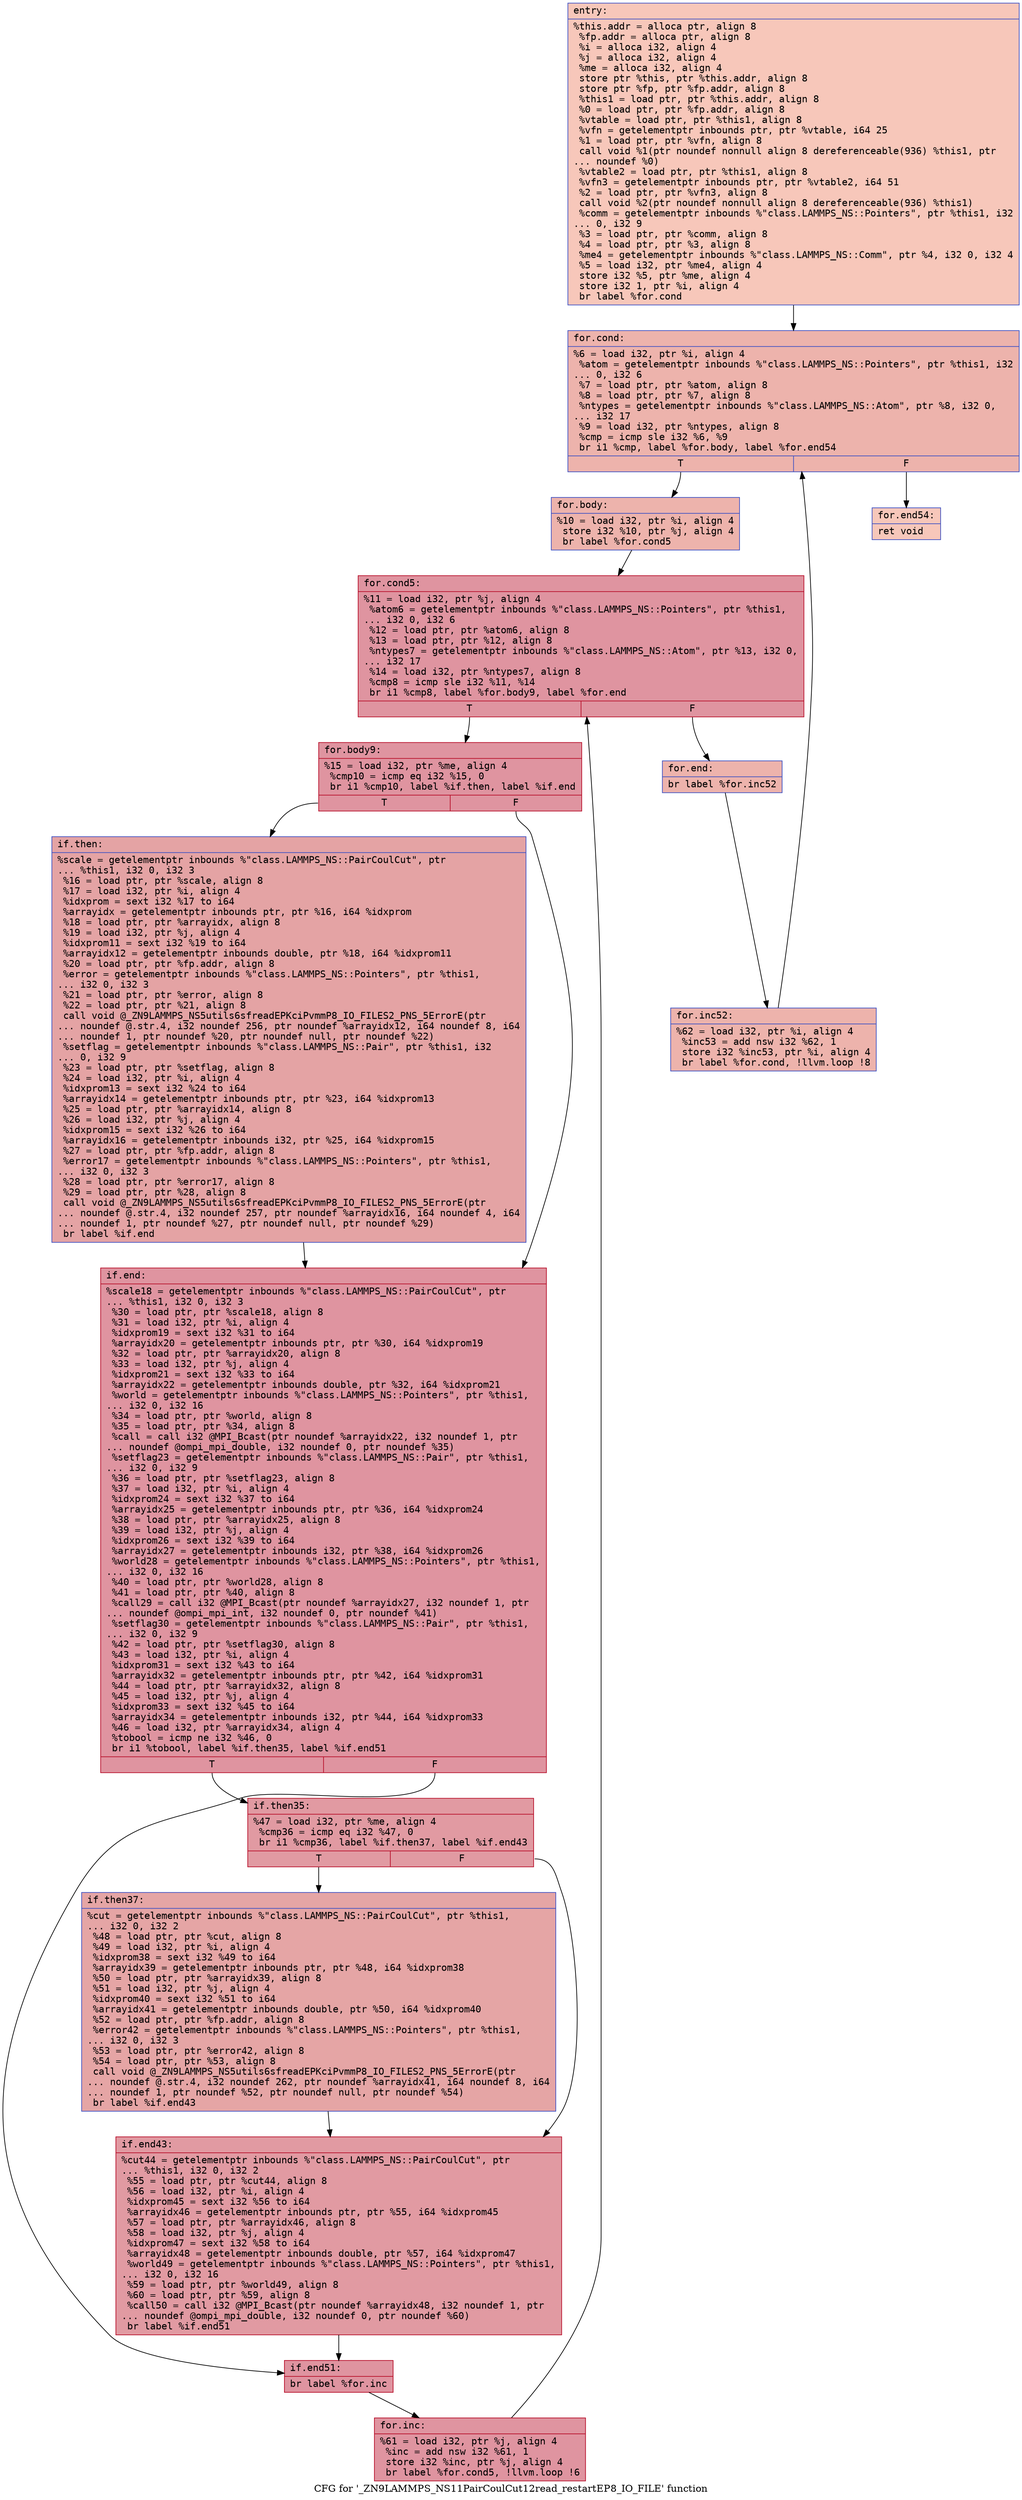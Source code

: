 digraph "CFG for '_ZN9LAMMPS_NS11PairCoulCut12read_restartEP8_IO_FILE' function" {
	label="CFG for '_ZN9LAMMPS_NS11PairCoulCut12read_restartEP8_IO_FILE' function";

	Node0x56011ebec9e0 [shape=record,color="#3d50c3ff", style=filled, fillcolor="#ec7f6370" fontname="Courier",label="{entry:\l|  %this.addr = alloca ptr, align 8\l  %fp.addr = alloca ptr, align 8\l  %i = alloca i32, align 4\l  %j = alloca i32, align 4\l  %me = alloca i32, align 4\l  store ptr %this, ptr %this.addr, align 8\l  store ptr %fp, ptr %fp.addr, align 8\l  %this1 = load ptr, ptr %this.addr, align 8\l  %0 = load ptr, ptr %fp.addr, align 8\l  %vtable = load ptr, ptr %this1, align 8\l  %vfn = getelementptr inbounds ptr, ptr %vtable, i64 25\l  %1 = load ptr, ptr %vfn, align 8\l  call void %1(ptr noundef nonnull align 8 dereferenceable(936) %this1, ptr\l... noundef %0)\l  %vtable2 = load ptr, ptr %this1, align 8\l  %vfn3 = getelementptr inbounds ptr, ptr %vtable2, i64 51\l  %2 = load ptr, ptr %vfn3, align 8\l  call void %2(ptr noundef nonnull align 8 dereferenceable(936) %this1)\l  %comm = getelementptr inbounds %\"class.LAMMPS_NS::Pointers\", ptr %this1, i32\l... 0, i32 9\l  %3 = load ptr, ptr %comm, align 8\l  %4 = load ptr, ptr %3, align 8\l  %me4 = getelementptr inbounds %\"class.LAMMPS_NS::Comm\", ptr %4, i32 0, i32 4\l  %5 = load i32, ptr %me4, align 4\l  store i32 %5, ptr %me, align 4\l  store i32 1, ptr %i, align 4\l  br label %for.cond\l}"];
	Node0x56011ebec9e0 -> Node0x56011ebeda80[tooltip="entry -> for.cond\nProbability 100.00%" ];
	Node0x56011ebeda80 [shape=record,color="#3d50c3ff", style=filled, fillcolor="#d6524470" fontname="Courier",label="{for.cond:\l|  %6 = load i32, ptr %i, align 4\l  %atom = getelementptr inbounds %\"class.LAMMPS_NS::Pointers\", ptr %this1, i32\l... 0, i32 6\l  %7 = load ptr, ptr %atom, align 8\l  %8 = load ptr, ptr %7, align 8\l  %ntypes = getelementptr inbounds %\"class.LAMMPS_NS::Atom\", ptr %8, i32 0,\l... i32 17\l  %9 = load i32, ptr %ntypes, align 8\l  %cmp = icmp sle i32 %6, %9\l  br i1 %cmp, label %for.body, label %for.end54\l|{<s0>T|<s1>F}}"];
	Node0x56011ebeda80:s0 -> Node0x56011ebedfe0[tooltip="for.cond -> for.body\nProbability 96.88%" ];
	Node0x56011ebeda80:s1 -> Node0x56011ebee060[tooltip="for.cond -> for.end54\nProbability 3.12%" ];
	Node0x56011ebedfe0 [shape=record,color="#3d50c3ff", style=filled, fillcolor="#d6524470" fontname="Courier",label="{for.body:\l|  %10 = load i32, ptr %i, align 4\l  store i32 %10, ptr %j, align 4\l  br label %for.cond5\l}"];
	Node0x56011ebedfe0 -> Node0x56011ebee2b0[tooltip="for.body -> for.cond5\nProbability 100.00%" ];
	Node0x56011ebee2b0 [shape=record,color="#b70d28ff", style=filled, fillcolor="#b70d2870" fontname="Courier",label="{for.cond5:\l|  %11 = load i32, ptr %j, align 4\l  %atom6 = getelementptr inbounds %\"class.LAMMPS_NS::Pointers\", ptr %this1,\l... i32 0, i32 6\l  %12 = load ptr, ptr %atom6, align 8\l  %13 = load ptr, ptr %12, align 8\l  %ntypes7 = getelementptr inbounds %\"class.LAMMPS_NS::Atom\", ptr %13, i32 0,\l... i32 17\l  %14 = load i32, ptr %ntypes7, align 8\l  %cmp8 = icmp sle i32 %11, %14\l  br i1 %cmp8, label %for.body9, label %for.end\l|{<s0>T|<s1>F}}"];
	Node0x56011ebee2b0:s0 -> Node0x56011ebed2f0[tooltip="for.cond5 -> for.body9\nProbability 96.88%" ];
	Node0x56011ebee2b0:s1 -> Node0x56011ebed370[tooltip="for.cond5 -> for.end\nProbability 3.12%" ];
	Node0x56011ebed2f0 [shape=record,color="#b70d28ff", style=filled, fillcolor="#b70d2870" fontname="Courier",label="{for.body9:\l|  %15 = load i32, ptr %me, align 4\l  %cmp10 = icmp eq i32 %15, 0\l  br i1 %cmp10, label %if.then, label %if.end\l|{<s0>T|<s1>F}}"];
	Node0x56011ebed2f0:s0 -> Node0x56011ebeec60[tooltip="for.body9 -> if.then\nProbability 37.50%" ];
	Node0x56011ebed2f0:s1 -> Node0x56011ebeecd0[tooltip="for.body9 -> if.end\nProbability 62.50%" ];
	Node0x56011ebeec60 [shape=record,color="#3d50c3ff", style=filled, fillcolor="#c32e3170" fontname="Courier",label="{if.then:\l|  %scale = getelementptr inbounds %\"class.LAMMPS_NS::PairCoulCut\", ptr\l... %this1, i32 0, i32 3\l  %16 = load ptr, ptr %scale, align 8\l  %17 = load i32, ptr %i, align 4\l  %idxprom = sext i32 %17 to i64\l  %arrayidx = getelementptr inbounds ptr, ptr %16, i64 %idxprom\l  %18 = load ptr, ptr %arrayidx, align 8\l  %19 = load i32, ptr %j, align 4\l  %idxprom11 = sext i32 %19 to i64\l  %arrayidx12 = getelementptr inbounds double, ptr %18, i64 %idxprom11\l  %20 = load ptr, ptr %fp.addr, align 8\l  %error = getelementptr inbounds %\"class.LAMMPS_NS::Pointers\", ptr %this1,\l... i32 0, i32 3\l  %21 = load ptr, ptr %error, align 8\l  %22 = load ptr, ptr %21, align 8\l  call void @_ZN9LAMMPS_NS5utils6sfreadEPKciPvmmP8_IO_FILES2_PNS_5ErrorE(ptr\l... noundef @.str.4, i32 noundef 256, ptr noundef %arrayidx12, i64 noundef 8, i64\l... noundef 1, ptr noundef %20, ptr noundef null, ptr noundef %22)\l  %setflag = getelementptr inbounds %\"class.LAMMPS_NS::Pair\", ptr %this1, i32\l... 0, i32 9\l  %23 = load ptr, ptr %setflag, align 8\l  %24 = load i32, ptr %i, align 4\l  %idxprom13 = sext i32 %24 to i64\l  %arrayidx14 = getelementptr inbounds ptr, ptr %23, i64 %idxprom13\l  %25 = load ptr, ptr %arrayidx14, align 8\l  %26 = load i32, ptr %j, align 4\l  %idxprom15 = sext i32 %26 to i64\l  %arrayidx16 = getelementptr inbounds i32, ptr %25, i64 %idxprom15\l  %27 = load ptr, ptr %fp.addr, align 8\l  %error17 = getelementptr inbounds %\"class.LAMMPS_NS::Pointers\", ptr %this1,\l... i32 0, i32 3\l  %28 = load ptr, ptr %error17, align 8\l  %29 = load ptr, ptr %28, align 8\l  call void @_ZN9LAMMPS_NS5utils6sfreadEPKciPvmmP8_IO_FILES2_PNS_5ErrorE(ptr\l... noundef @.str.4, i32 noundef 257, ptr noundef %arrayidx16, i64 noundef 4, i64\l... noundef 1, ptr noundef %27, ptr noundef null, ptr noundef %29)\l  br label %if.end\l}"];
	Node0x56011ebeec60 -> Node0x56011ebeecd0[tooltip="if.then -> if.end\nProbability 100.00%" ];
	Node0x56011ebeecd0 [shape=record,color="#b70d28ff", style=filled, fillcolor="#b70d2870" fontname="Courier",label="{if.end:\l|  %scale18 = getelementptr inbounds %\"class.LAMMPS_NS::PairCoulCut\", ptr\l... %this1, i32 0, i32 3\l  %30 = load ptr, ptr %scale18, align 8\l  %31 = load i32, ptr %i, align 4\l  %idxprom19 = sext i32 %31 to i64\l  %arrayidx20 = getelementptr inbounds ptr, ptr %30, i64 %idxprom19\l  %32 = load ptr, ptr %arrayidx20, align 8\l  %33 = load i32, ptr %j, align 4\l  %idxprom21 = sext i32 %33 to i64\l  %arrayidx22 = getelementptr inbounds double, ptr %32, i64 %idxprom21\l  %world = getelementptr inbounds %\"class.LAMMPS_NS::Pointers\", ptr %this1,\l... i32 0, i32 16\l  %34 = load ptr, ptr %world, align 8\l  %35 = load ptr, ptr %34, align 8\l  %call = call i32 @MPI_Bcast(ptr noundef %arrayidx22, i32 noundef 1, ptr\l... noundef @ompi_mpi_double, i32 noundef 0, ptr noundef %35)\l  %setflag23 = getelementptr inbounds %\"class.LAMMPS_NS::Pair\", ptr %this1,\l... i32 0, i32 9\l  %36 = load ptr, ptr %setflag23, align 8\l  %37 = load i32, ptr %i, align 4\l  %idxprom24 = sext i32 %37 to i64\l  %arrayidx25 = getelementptr inbounds ptr, ptr %36, i64 %idxprom24\l  %38 = load ptr, ptr %arrayidx25, align 8\l  %39 = load i32, ptr %j, align 4\l  %idxprom26 = sext i32 %39 to i64\l  %arrayidx27 = getelementptr inbounds i32, ptr %38, i64 %idxprom26\l  %world28 = getelementptr inbounds %\"class.LAMMPS_NS::Pointers\", ptr %this1,\l... i32 0, i32 16\l  %40 = load ptr, ptr %world28, align 8\l  %41 = load ptr, ptr %40, align 8\l  %call29 = call i32 @MPI_Bcast(ptr noundef %arrayidx27, i32 noundef 1, ptr\l... noundef @ompi_mpi_int, i32 noundef 0, ptr noundef %41)\l  %setflag30 = getelementptr inbounds %\"class.LAMMPS_NS::Pair\", ptr %this1,\l... i32 0, i32 9\l  %42 = load ptr, ptr %setflag30, align 8\l  %43 = load i32, ptr %i, align 4\l  %idxprom31 = sext i32 %43 to i64\l  %arrayidx32 = getelementptr inbounds ptr, ptr %42, i64 %idxprom31\l  %44 = load ptr, ptr %arrayidx32, align 8\l  %45 = load i32, ptr %j, align 4\l  %idxprom33 = sext i32 %45 to i64\l  %arrayidx34 = getelementptr inbounds i32, ptr %44, i64 %idxprom33\l  %46 = load i32, ptr %arrayidx34, align 4\l  %tobool = icmp ne i32 %46, 0\l  br i1 %tobool, label %if.then35, label %if.end51\l|{<s0>T|<s1>F}}"];
	Node0x56011ebeecd0:s0 -> Node0x56011ebf2080[tooltip="if.end -> if.then35\nProbability 62.50%" ];
	Node0x56011ebeecd0:s1 -> Node0x56011ebf2100[tooltip="if.end -> if.end51\nProbability 37.50%" ];
	Node0x56011ebf2080 [shape=record,color="#b70d28ff", style=filled, fillcolor="#bb1b2c70" fontname="Courier",label="{if.then35:\l|  %47 = load i32, ptr %me, align 4\l  %cmp36 = icmp eq i32 %47, 0\l  br i1 %cmp36, label %if.then37, label %if.end43\l|{<s0>T|<s1>F}}"];
	Node0x56011ebf2080:s0 -> Node0x56011ebf2bd0[tooltip="if.then35 -> if.then37\nProbability 37.50%" ];
	Node0x56011ebf2080:s1 -> Node0x56011ebf2c50[tooltip="if.then35 -> if.end43\nProbability 62.50%" ];
	Node0x56011ebf2bd0 [shape=record,color="#3d50c3ff", style=filled, fillcolor="#c5333470" fontname="Courier",label="{if.then37:\l|  %cut = getelementptr inbounds %\"class.LAMMPS_NS::PairCoulCut\", ptr %this1,\l... i32 0, i32 2\l  %48 = load ptr, ptr %cut, align 8\l  %49 = load i32, ptr %i, align 4\l  %idxprom38 = sext i32 %49 to i64\l  %arrayidx39 = getelementptr inbounds ptr, ptr %48, i64 %idxprom38\l  %50 = load ptr, ptr %arrayidx39, align 8\l  %51 = load i32, ptr %j, align 4\l  %idxprom40 = sext i32 %51 to i64\l  %arrayidx41 = getelementptr inbounds double, ptr %50, i64 %idxprom40\l  %52 = load ptr, ptr %fp.addr, align 8\l  %error42 = getelementptr inbounds %\"class.LAMMPS_NS::Pointers\", ptr %this1,\l... i32 0, i32 3\l  %53 = load ptr, ptr %error42, align 8\l  %54 = load ptr, ptr %53, align 8\l  call void @_ZN9LAMMPS_NS5utils6sfreadEPKciPvmmP8_IO_FILES2_PNS_5ErrorE(ptr\l... noundef @.str.4, i32 noundef 262, ptr noundef %arrayidx41, i64 noundef 8, i64\l... noundef 1, ptr noundef %52, ptr noundef null, ptr noundef %54)\l  br label %if.end43\l}"];
	Node0x56011ebf2bd0 -> Node0x56011ebf2c50[tooltip="if.then37 -> if.end43\nProbability 100.00%" ];
	Node0x56011ebf2c50 [shape=record,color="#b70d28ff", style=filled, fillcolor="#bb1b2c70" fontname="Courier",label="{if.end43:\l|  %cut44 = getelementptr inbounds %\"class.LAMMPS_NS::PairCoulCut\", ptr\l... %this1, i32 0, i32 2\l  %55 = load ptr, ptr %cut44, align 8\l  %56 = load i32, ptr %i, align 4\l  %idxprom45 = sext i32 %56 to i64\l  %arrayidx46 = getelementptr inbounds ptr, ptr %55, i64 %idxprom45\l  %57 = load ptr, ptr %arrayidx46, align 8\l  %58 = load i32, ptr %j, align 4\l  %idxprom47 = sext i32 %58 to i64\l  %arrayidx48 = getelementptr inbounds double, ptr %57, i64 %idxprom47\l  %world49 = getelementptr inbounds %\"class.LAMMPS_NS::Pointers\", ptr %this1,\l... i32 0, i32 16\l  %59 = load ptr, ptr %world49, align 8\l  %60 = load ptr, ptr %59, align 8\l  %call50 = call i32 @MPI_Bcast(ptr noundef %arrayidx48, i32 noundef 1, ptr\l... noundef @ompi_mpi_double, i32 noundef 0, ptr noundef %60)\l  br label %if.end51\l}"];
	Node0x56011ebf2c50 -> Node0x56011ebf2100[tooltip="if.end43 -> if.end51\nProbability 100.00%" ];
	Node0x56011ebf2100 [shape=record,color="#b70d28ff", style=filled, fillcolor="#b70d2870" fontname="Courier",label="{if.end51:\l|  br label %for.inc\l}"];
	Node0x56011ebf2100 -> Node0x56011ebf42f0[tooltip="if.end51 -> for.inc\nProbability 100.00%" ];
	Node0x56011ebf42f0 [shape=record,color="#b70d28ff", style=filled, fillcolor="#b70d2870" fontname="Courier",label="{for.inc:\l|  %61 = load i32, ptr %j, align 4\l  %inc = add nsw i32 %61, 1\l  store i32 %inc, ptr %j, align 4\l  br label %for.cond5, !llvm.loop !6\l}"];
	Node0x56011ebf42f0 -> Node0x56011ebee2b0[tooltip="for.inc -> for.cond5\nProbability 100.00%" ];
	Node0x56011ebed370 [shape=record,color="#3d50c3ff", style=filled, fillcolor="#d6524470" fontname="Courier",label="{for.end:\l|  br label %for.inc52\l}"];
	Node0x56011ebed370 -> Node0x56011ebf4630[tooltip="for.end -> for.inc52\nProbability 100.00%" ];
	Node0x56011ebf4630 [shape=record,color="#3d50c3ff", style=filled, fillcolor="#d6524470" fontname="Courier",label="{for.inc52:\l|  %62 = load i32, ptr %i, align 4\l  %inc53 = add nsw i32 %62, 1\l  store i32 %inc53, ptr %i, align 4\l  br label %for.cond, !llvm.loop !8\l}"];
	Node0x56011ebf4630 -> Node0x56011ebeda80[tooltip="for.inc52 -> for.cond\nProbability 100.00%" ];
	Node0x56011ebee060 [shape=record,color="#3d50c3ff", style=filled, fillcolor="#ec7f6370" fontname="Courier",label="{for.end54:\l|  ret void\l}"];
}

